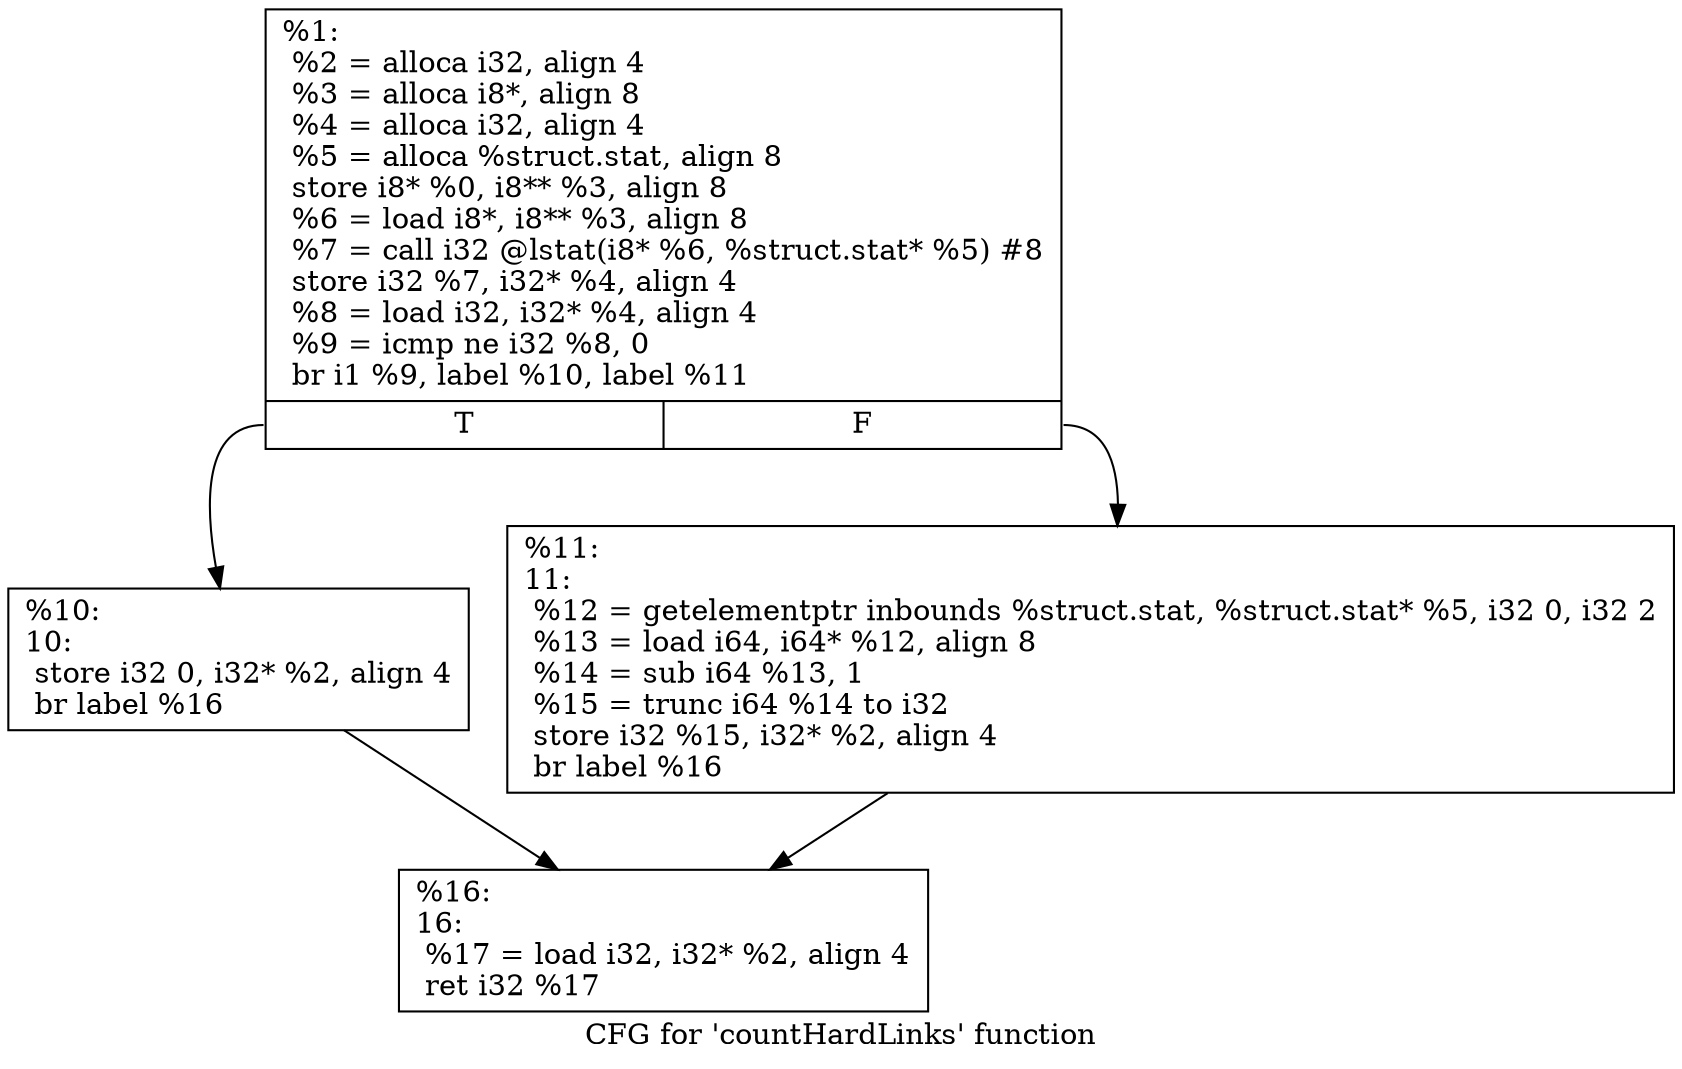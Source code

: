 digraph "CFG for 'countHardLinks' function" {
	label="CFG for 'countHardLinks' function";

	Node0xd6cd00 [shape=record,label="{%1:\l  %2 = alloca i32, align 4\l  %3 = alloca i8*, align 8\l  %4 = alloca i32, align 4\l  %5 = alloca %struct.stat, align 8\l  store i8* %0, i8** %3, align 8\l  %6 = load i8*, i8** %3, align 8\l  %7 = call i32 @lstat(i8* %6, %struct.stat* %5) #8\l  store i32 %7, i32* %4, align 4\l  %8 = load i32, i32* %4, align 4\l  %9 = icmp ne i32 %8, 0\l  br i1 %9, label %10, label %11\l|{<s0>T|<s1>F}}"];
	Node0xd6cd00:s0 -> Node0xd6ce40;
	Node0xd6cd00:s1 -> Node0xd6d230;
	Node0xd6ce40 [shape=record,label="{%10:\l10:                                               \l  store i32 0, i32* %2, align 4\l  br label %16\l}"];
	Node0xd6ce40 -> Node0xd6d390;
	Node0xd6d230 [shape=record,label="{%11:\l11:                                               \l  %12 = getelementptr inbounds %struct.stat, %struct.stat* %5, i32 0, i32 2\l  %13 = load i64, i64* %12, align 8\l  %14 = sub i64 %13, 1\l  %15 = trunc i64 %14 to i32\l  store i32 %15, i32* %2, align 4\l  br label %16\l}"];
	Node0xd6d230 -> Node0xd6d390;
	Node0xd6d390 [shape=record,label="{%16:\l16:                                               \l  %17 = load i32, i32* %2, align 4\l  ret i32 %17\l}"];
}
